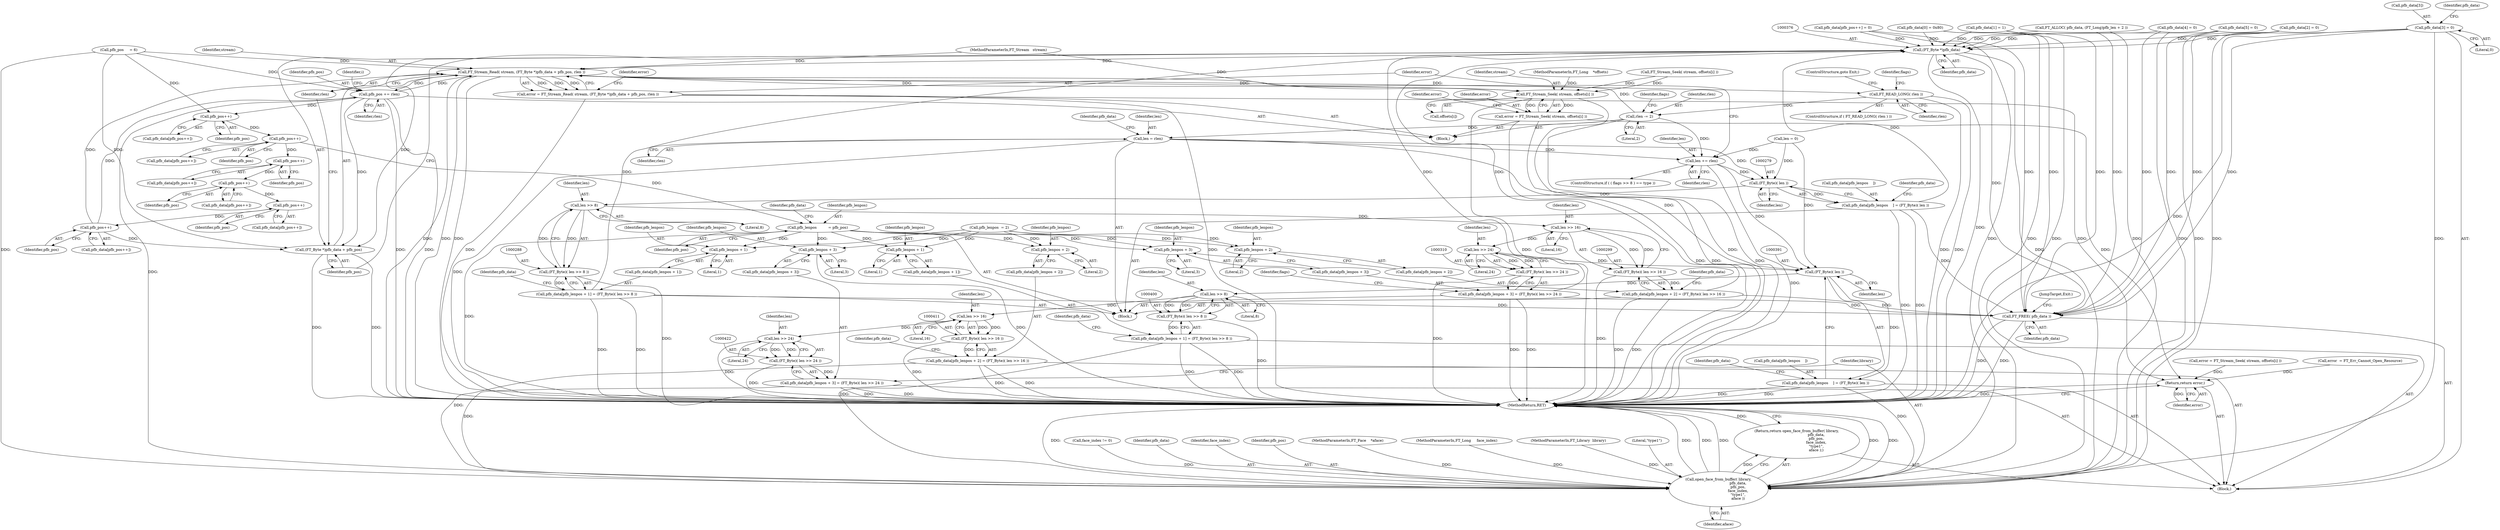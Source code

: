digraph "0_savannah_c69891a1345640096fbf396e8dd567fe879ce233@pointer" {
"1000205" [label="(Call,pfb_data[3] = 0)"];
"1000375" [label="(Call,(FT_Byte *)pfb_data)"];
"1000372" [label="(Call,FT_Stream_Read( stream, (FT_Byte *)pfb_data + pfb_pos, rlen ))"];
"1000244" [label="(Call,FT_Stream_Seek( stream, offsets[i] ))"];
"1000242" [label="(Call,error = FT_Stream_Seek( stream, offsets[i] ))"];
"1000438" [label="(Return,return error;)"];
"1000253" [label="(Call,FT_READ_LONG( rlen ))"];
"1000260" [label="(Call,rlen -= 2)"];
"1000269" [label="(Call,len += rlen)"];
"1000278" [label="(Call,(FT_Byte)( len ))"];
"1000274" [label="(Call,pfb_data[pfb_lenpos    ] = (FT_Byte)( len ))"];
"1000435" [label="(Call,FT_FREE( pfb_data ))"];
"1000289" [label="(Call,len >> 8)"];
"1000287" [label="(Call,(FT_Byte)( len >> 8 ))"];
"1000281" [label="(Call,pfb_data[pfb_lenpos + 1] = (FT_Byte)( len >> 8 ))"];
"1000300" [label="(Call,len >> 16)"];
"1000298" [label="(Call,(FT_Byte)( len >> 16 ))"];
"1000292" [label="(Call,pfb_data[pfb_lenpos + 2] = (FT_Byte)( len >> 16 ))"];
"1000311" [label="(Call,len >> 24)"];
"1000309" [label="(Call,(FT_Byte)( len >> 24 ))"];
"1000303" [label="(Call,pfb_data[pfb_lenpos + 3] = (FT_Byte)( len >> 24 ))"];
"1000390" [label="(Call,(FT_Byte)( len ))"];
"1000386" [label="(Call,pfb_data[pfb_lenpos    ] = (FT_Byte)( len ))"];
"1000427" [label="(Call,open_face_from_buffer( library,\n                                  pfb_data,\n                                  pfb_pos,\n                                  face_index,\n                                  \"type1\",\n                                  aface ))"];
"1000426" [label="(Return,return open_face_from_buffer( library,\n                                  pfb_data,\n                                  pfb_pos,\n                                  face_index,\n                                  \"type1\",\n                                  aface );)"];
"1000401" [label="(Call,len >> 8)"];
"1000399" [label="(Call,(FT_Byte)( len >> 8 ))"];
"1000393" [label="(Call,pfb_data[pfb_lenpos + 1] = (FT_Byte)( len >> 8 ))"];
"1000412" [label="(Call,len >> 16)"];
"1000410" [label="(Call,(FT_Byte)( len >> 16 ))"];
"1000404" [label="(Call,pfb_data[pfb_lenpos + 2] = (FT_Byte)( len >> 16 ))"];
"1000423" [label="(Call,len >> 24)"];
"1000421" [label="(Call,(FT_Byte)( len >> 24 ))"];
"1000415" [label="(Call,pfb_data[pfb_lenpos + 3] = (FT_Byte)( len >> 24 ))"];
"1000332" [label="(Call,len = rlen)"];
"1000370" [label="(Call,error = FT_Stream_Read( stream, (FT_Byte *)pfb_data + pfb_pos, rlen ))"];
"1000383" [label="(Call,pfb_pos += rlen)"];
"1000324" [label="(Call,pfb_pos++)"];
"1000338" [label="(Call,pfb_pos++)"];
"1000343" [label="(Call,pfb_lenpos          = pfb_pos)"];
"1000284" [label="(Call,pfb_lenpos + 1)"];
"1000295" [label="(Call,pfb_lenpos + 2)"];
"1000306" [label="(Call,pfb_lenpos + 3)"];
"1000396" [label="(Call,pfb_lenpos + 1)"];
"1000407" [label="(Call,pfb_lenpos + 2)"];
"1000418" [label="(Call,pfb_lenpos + 3)"];
"1000349" [label="(Call,pfb_pos++)"];
"1000355" [label="(Call,pfb_pos++)"];
"1000361" [label="(Call,pfb_pos++)"];
"1000367" [label="(Call,pfb_pos++)"];
"1000374" [label="(Call,(FT_Byte *)pfb_data + pfb_pos)"];
"1000393" [label="(Call,pfb_data[pfb_lenpos + 1] = (FT_Byte)( len >> 8 ))"];
"1000296" [label="(Identifier,pfb_lenpos)"];
"1000284" [label="(Call,pfb_lenpos + 1)"];
"1000398" [label="(Literal,1)"];
"1000343" [label="(Call,pfb_lenpos          = pfb_pos)"];
"1000397" [label="(Identifier,pfb_lenpos)"];
"1000297" [label="(Literal,2)"];
"1000436" [label="(Identifier,pfb_data)"];
"1000255" [label="(ControlStructure,goto Exit;)"];
"1000409" [label="(Literal,2)"];
"1000337" [label="(Identifier,pfb_data)"];
"1000304" [label="(Call,pfb_data[pfb_lenpos + 3])"];
"1000144" [label="(Call,face_index != 0)"];
"1000384" [label="(Identifier,pfb_pos)"];
"1000419" [label="(Identifier,pfb_lenpos)"];
"1000362" [label="(Identifier,pfb_pos)"];
"1000347" [label="(Call,pfb_data[pfb_pos++])"];
"1000261" [label="(Identifier,rlen)"];
"1000373" [label="(Identifier,stream)"];
"1000190" [label="(Call,pfb_data[0] = 0x80)"];
"1000387" [label="(Call,pfb_data[pfb_lenpos    ])"];
"1000350" [label="(Identifier,pfb_pos)"];
"1000428" [label="(Identifier,library)"];
"1000375" [label="(Call,(FT_Byte *)pfb_data)"];
"1000263" [label="(ControlStructure,if ( ( flags >> 8 ) == type ))"];
"1000420" [label="(Literal,3)"];
"1000378" [label="(Identifier,pfb_pos)"];
"1000278" [label="(Call,(FT_Byte)( len ))"];
"1000385" [label="(Identifier,rlen)"];
"1000206" [label="(Call,pfb_data[3])"];
"1000424" [label="(Identifier,len)"];
"1000266" [label="(Identifier,flags)"];
"1000313" [label="(Literal,24)"];
"1000429" [label="(Identifier,pfb_data)"];
"1000285" [label="(Identifier,pfb_lenpos)"];
"1000406" [label="(Identifier,pfb_data)"];
"1000311" [label="(Call,len >> 24)"];
"1000381" [label="(Identifier,error)"];
"1000426" [label="(Return,return open_face_from_buffer( library,\n                                  pfb_data,\n                                  pfb_pos,\n                                  face_index,\n                                  \"type1\",\n                                  aface );)"];
"1000356" [label="(Identifier,pfb_pos)"];
"1000244" [label="(Call,FT_Stream_Seek( stream, offsets[i] ))"];
"1000258" [label="(Identifier,flags)"];
"1000270" [label="(Identifier,len)"];
"1000417" [label="(Identifier,pfb_data)"];
"1000367" [label="(Call,pfb_pos++)"];
"1000291" [label="(Literal,8)"];
"1000414" [label="(Literal,16)"];
"1000431" [label="(Identifier,face_index)"];
"1000289" [label="(Call,len >> 8)"];
"1000430" [label="(Identifier,pfb_pos)"];
"1000336" [label="(Call,pfb_data[pfb_pos++])"];
"1000427" [label="(Call,open_face_from_buffer( library,\n                                  pfb_data,\n                                  pfb_pos,\n                                  face_index,\n                                  \"type1\",\n                                  aface ))"];
"1000306" [label="(Call,pfb_lenpos + 3)"];
"1000365" [label="(Call,pfb_data[pfb_pos++])"];
"1000293" [label="(Call,pfb_data[pfb_lenpos + 2])"];
"1000334" [label="(Identifier,rlen)"];
"1000435" [label="(Call,FT_FREE( pfb_data ))"];
"1000404" [label="(Call,pfb_data[pfb_lenpos + 2] = (FT_Byte)( len >> 16 ))"];
"1000407" [label="(Call,pfb_lenpos + 2)"];
"1000402" [label="(Identifier,len)"];
"1000395" [label="(Identifier,pfb_data)"];
"1000440" [label="(MethodReturn,RET)"];
"1000421" [label="(Call,(FT_Byte)( len >> 24 ))"];
"1000345" [label="(Identifier,pfb_pos)"];
"1000333" [label="(Identifier,len)"];
"1000295" [label="(Call,pfb_lenpos + 2)"];
"1000415" [label="(Call,pfb_data[pfb_lenpos + 3] = (FT_Byte)( len >> 24 ))"];
"1000423" [label="(Call,len >> 24)"];
"1000396" [label="(Call,pfb_lenpos + 1)"];
"1000226" [label="(Call,len = 0)"];
"1000408" [label="(Identifier,pfb_lenpos)"];
"1000325" [label="(Identifier,pfb_pos)"];
"1000242" [label="(Call,error = FT_Stream_Seek( stream, offsets[i] ))"];
"1000403" [label="(Literal,8)"];
"1000416" [label="(Call,pfb_data[pfb_lenpos + 3])"];
"1000332" [label="(Call,len = rlen)"];
"1000283" [label="(Identifier,pfb_data)"];
"1000425" [label="(Literal,24)"];
"1000338" [label="(Call,pfb_pos++)"];
"1000215" [label="(Call,pfb_data[5] = 0)"];
"1000243" [label="(Identifier,error)"];
"1000290" [label="(Identifier,len)"];
"1000305" [label="(Identifier,pfb_data)"];
"1000392" [label="(Identifier,len)"];
"1000364" [label="(Call,pfb_data[pfb_pos++] = 0)"];
"1000246" [label="(Call,offsets[i])"];
"1000212" [label="(Identifier,pfb_data)"];
"1000439" [label="(Identifier,error)"];
"1000302" [label="(Literal,16)"];
"1000195" [label="(Call,pfb_data[1] = 1)"];
"1000253" [label="(Call,FT_READ_LONG( rlen ))"];
"1000182" [label="(Call,FT_ALLOC( pfb_data, (FT_Long)pfb_len + 2 ))"];
"1000223" [label="(Call,pfb_lenpos  = 2)"];
"1000361" [label="(Call,pfb_pos++)"];
"1000412" [label="(Call,len >> 16)"];
"1000303" [label="(Call,pfb_data[pfb_lenpos + 3] = (FT_Byte)( len >> 24 ))"];
"1000339" [label="(Identifier,pfb_pos)"];
"1000250" [label="(Identifier,error)"];
"1000433" [label="(Identifier,aface)"];
"1000355" [label="(Call,pfb_pos++)"];
"1000280" [label="(Identifier,len)"];
"1000399" [label="(Call,(FT_Byte)( len >> 8 ))"];
"1000312" [label="(Identifier,len)"];
"1000241" [label="(Block,)"];
"1000205" [label="(Call,pfb_data[3] = 0)"];
"1000410" [label="(Call,(FT_Byte)( len >> 16 ))"];
"1000383" [label="(Call,pfb_pos += rlen)"];
"1000240" [label="(Identifier,i)"];
"1000281" [label="(Call,pfb_data[pfb_lenpos + 1] = (FT_Byte)( len >> 8 ))"];
"1000401" [label="(Call,len >> 8)"];
"1000405" [label="(Call,pfb_data[pfb_lenpos + 2])"];
"1000109" [label="(MethodParameterIn,FT_Stream   stream)"];
"1000260" [label="(Call,rlen -= 2)"];
"1000110" [label="(MethodParameterIn,FT_Long    *offsets)"];
"1000162" [label="(Call,error = FT_Stream_Seek( stream, offsets[i] ))"];
"1000437" [label="(JumpTarget,Exit:)"];
"1000309" [label="(Call,(FT_Byte)( len >> 24 ))"];
"1000113" [label="(MethodParameterIn,FT_Face    *aface)"];
"1000374" [label="(Call,(FT_Byte *)pfb_data + pfb_pos)"];
"1000368" [label="(Identifier,pfb_pos)"];
"1000301" [label="(Identifier,len)"];
"1000307" [label="(Identifier,pfb_lenpos)"];
"1000282" [label="(Call,pfb_data[pfb_lenpos + 1])"];
"1000294" [label="(Identifier,pfb_data)"];
"1000349" [label="(Call,pfb_pos++)"];
"1000322" [label="(Call,pfb_data[pfb_pos++])"];
"1000418" [label="(Call,pfb_lenpos + 3)"];
"1000274" [label="(Call,pfb_data[pfb_lenpos    ] = (FT_Byte)( len ))"];
"1000438" [label="(Return,return error;)"];
"1000359" [label="(Call,pfb_data[pfb_pos++])"];
"1000164" [label="(Call,FT_Stream_Seek( stream, offsets[i] ))"];
"1000348" [label="(Identifier,pfb_data)"];
"1000210" [label="(Call,pfb_data[4] = 0)"];
"1000275" [label="(Call,pfb_data[pfb_lenpos    ])"];
"1000273" [label="(Block,)"];
"1000254" [label="(Identifier,rlen)"];
"1000262" [label="(Literal,2)"];
"1000413" [label="(Identifier,len)"];
"1000286" [label="(Literal,1)"];
"1000394" [label="(Call,pfb_data[pfb_lenpos + 1])"];
"1000245" [label="(Identifier,stream)"];
"1000372" [label="(Call,FT_Stream_Read( stream, (FT_Byte *)pfb_data + pfb_pos, rlen ))"];
"1000353" [label="(Call,pfb_data[pfb_pos++])"];
"1000271" [label="(Identifier,rlen)"];
"1000300" [label="(Call,len >> 16)"];
"1000269" [label="(Call,len += rlen)"];
"1000114" [label="(Block,)"];
"1000220" [label="(Call,pfb_pos     = 6)"];
"1000390" [label="(Call,(FT_Byte)( len ))"];
"1000287" [label="(Call,(FT_Byte)( len >> 8 ))"];
"1000112" [label="(MethodParameterIn,FT_Long     face_index)"];
"1000298" [label="(Call,(FT_Byte)( len >> 16 ))"];
"1000200" [label="(Call,pfb_data[2] = 0)"];
"1000317" [label="(Identifier,flags)"];
"1000209" [label="(Literal,0)"];
"1000370" [label="(Call,error = FT_Stream_Read( stream, (FT_Byte *)pfb_data + pfb_pos, rlen ))"];
"1000371" [label="(Identifier,error)"];
"1000292" [label="(Call,pfb_data[pfb_lenpos + 2] = (FT_Byte)( len >> 16 ))"];
"1000344" [label="(Identifier,pfb_lenpos)"];
"1000377" [label="(Identifier,pfb_data)"];
"1000308" [label="(Literal,3)"];
"1000252" [label="(ControlStructure,if ( FT_READ_LONG( rlen ) ))"];
"1000386" [label="(Call,pfb_data[pfb_lenpos    ] = (FT_Byte)( len ))"];
"1000324" [label="(Call,pfb_pos++)"];
"1000108" [label="(MethodParameterIn,FT_Library  library)"];
"1000379" [label="(Identifier,rlen)"];
"1000116" [label="(Call,error  = FT_Err_Cannot_Open_Resource)"];
"1000432" [label="(Literal,\"type1\")"];
"1000205" -> "1000114"  [label="AST: "];
"1000205" -> "1000209"  [label="CFG: "];
"1000206" -> "1000205"  [label="AST: "];
"1000209" -> "1000205"  [label="AST: "];
"1000212" -> "1000205"  [label="CFG: "];
"1000205" -> "1000440"  [label="DDG: "];
"1000205" -> "1000375"  [label="DDG: "];
"1000205" -> "1000427"  [label="DDG: "];
"1000205" -> "1000435"  [label="DDG: "];
"1000375" -> "1000374"  [label="AST: "];
"1000375" -> "1000377"  [label="CFG: "];
"1000376" -> "1000375"  [label="AST: "];
"1000377" -> "1000375"  [label="AST: "];
"1000378" -> "1000375"  [label="CFG: "];
"1000375" -> "1000440"  [label="DDG: "];
"1000375" -> "1000372"  [label="DDG: "];
"1000375" -> "1000374"  [label="DDG: "];
"1000364" -> "1000375"  [label="DDG: "];
"1000281" -> "1000375"  [label="DDG: "];
"1000274" -> "1000375"  [label="DDG: "];
"1000303" -> "1000375"  [label="DDG: "];
"1000190" -> "1000375"  [label="DDG: "];
"1000210" -> "1000375"  [label="DDG: "];
"1000195" -> "1000375"  [label="DDG: "];
"1000182" -> "1000375"  [label="DDG: "];
"1000200" -> "1000375"  [label="DDG: "];
"1000292" -> "1000375"  [label="DDG: "];
"1000215" -> "1000375"  [label="DDG: "];
"1000375" -> "1000427"  [label="DDG: "];
"1000375" -> "1000435"  [label="DDG: "];
"1000372" -> "1000370"  [label="AST: "];
"1000372" -> "1000379"  [label="CFG: "];
"1000373" -> "1000372"  [label="AST: "];
"1000374" -> "1000372"  [label="AST: "];
"1000379" -> "1000372"  [label="AST: "];
"1000370" -> "1000372"  [label="CFG: "];
"1000372" -> "1000440"  [label="DDG: "];
"1000372" -> "1000440"  [label="DDG: "];
"1000372" -> "1000440"  [label="DDG: "];
"1000372" -> "1000244"  [label="DDG: "];
"1000372" -> "1000253"  [label="DDG: "];
"1000372" -> "1000370"  [label="DDG: "];
"1000372" -> "1000370"  [label="DDG: "];
"1000372" -> "1000370"  [label="DDG: "];
"1000244" -> "1000372"  [label="DDG: "];
"1000109" -> "1000372"  [label="DDG: "];
"1000220" -> "1000372"  [label="DDG: "];
"1000383" -> "1000372"  [label="DDG: "];
"1000367" -> "1000372"  [label="DDG: "];
"1000260" -> "1000372"  [label="DDG: "];
"1000372" -> "1000383"  [label="DDG: "];
"1000244" -> "1000242"  [label="AST: "];
"1000244" -> "1000246"  [label="CFG: "];
"1000245" -> "1000244"  [label="AST: "];
"1000246" -> "1000244"  [label="AST: "];
"1000242" -> "1000244"  [label="CFG: "];
"1000244" -> "1000440"  [label="DDG: "];
"1000244" -> "1000440"  [label="DDG: "];
"1000244" -> "1000242"  [label="DDG: "];
"1000244" -> "1000242"  [label="DDG: "];
"1000164" -> "1000244"  [label="DDG: "];
"1000164" -> "1000244"  [label="DDG: "];
"1000109" -> "1000244"  [label="DDG: "];
"1000110" -> "1000244"  [label="DDG: "];
"1000242" -> "1000241"  [label="AST: "];
"1000243" -> "1000242"  [label="AST: "];
"1000250" -> "1000242"  [label="CFG: "];
"1000242" -> "1000440"  [label="DDG: "];
"1000242" -> "1000440"  [label="DDG: "];
"1000242" -> "1000438"  [label="DDG: "];
"1000438" -> "1000114"  [label="AST: "];
"1000438" -> "1000439"  [label="CFG: "];
"1000439" -> "1000438"  [label="AST: "];
"1000440" -> "1000438"  [label="CFG: "];
"1000438" -> "1000440"  [label="DDG: "];
"1000439" -> "1000438"  [label="DDG: "];
"1000116" -> "1000438"  [label="DDG: "];
"1000162" -> "1000438"  [label="DDG: "];
"1000370" -> "1000438"  [label="DDG: "];
"1000253" -> "1000252"  [label="AST: "];
"1000253" -> "1000254"  [label="CFG: "];
"1000254" -> "1000253"  [label="AST: "];
"1000255" -> "1000253"  [label="CFG: "];
"1000258" -> "1000253"  [label="CFG: "];
"1000253" -> "1000440"  [label="DDG: "];
"1000253" -> "1000440"  [label="DDG: "];
"1000253" -> "1000260"  [label="DDG: "];
"1000260" -> "1000241"  [label="AST: "];
"1000260" -> "1000262"  [label="CFG: "];
"1000261" -> "1000260"  [label="AST: "];
"1000262" -> "1000260"  [label="AST: "];
"1000266" -> "1000260"  [label="CFG: "];
"1000260" -> "1000440"  [label="DDG: "];
"1000260" -> "1000269"  [label="DDG: "];
"1000260" -> "1000332"  [label="DDG: "];
"1000269" -> "1000263"  [label="AST: "];
"1000269" -> "1000271"  [label="CFG: "];
"1000270" -> "1000269"  [label="AST: "];
"1000271" -> "1000269"  [label="AST: "];
"1000371" -> "1000269"  [label="CFG: "];
"1000269" -> "1000440"  [label="DDG: "];
"1000332" -> "1000269"  [label="DDG: "];
"1000226" -> "1000269"  [label="DDG: "];
"1000269" -> "1000278"  [label="DDG: "];
"1000269" -> "1000390"  [label="DDG: "];
"1000278" -> "1000274"  [label="AST: "];
"1000278" -> "1000280"  [label="CFG: "];
"1000279" -> "1000278"  [label="AST: "];
"1000280" -> "1000278"  [label="AST: "];
"1000274" -> "1000278"  [label="CFG: "];
"1000278" -> "1000274"  [label="DDG: "];
"1000332" -> "1000278"  [label="DDG: "];
"1000226" -> "1000278"  [label="DDG: "];
"1000278" -> "1000289"  [label="DDG: "];
"1000274" -> "1000273"  [label="AST: "];
"1000275" -> "1000274"  [label="AST: "];
"1000283" -> "1000274"  [label="CFG: "];
"1000274" -> "1000440"  [label="DDG: "];
"1000274" -> "1000440"  [label="DDG: "];
"1000274" -> "1000435"  [label="DDG: "];
"1000435" -> "1000114"  [label="AST: "];
"1000435" -> "1000436"  [label="CFG: "];
"1000436" -> "1000435"  [label="AST: "];
"1000437" -> "1000435"  [label="CFG: "];
"1000435" -> "1000440"  [label="DDG: "];
"1000435" -> "1000440"  [label="DDG: "];
"1000364" -> "1000435"  [label="DDG: "];
"1000281" -> "1000435"  [label="DDG: "];
"1000303" -> "1000435"  [label="DDG: "];
"1000190" -> "1000435"  [label="DDG: "];
"1000210" -> "1000435"  [label="DDG: "];
"1000195" -> "1000435"  [label="DDG: "];
"1000182" -> "1000435"  [label="DDG: "];
"1000200" -> "1000435"  [label="DDG: "];
"1000292" -> "1000435"  [label="DDG: "];
"1000215" -> "1000435"  [label="DDG: "];
"1000289" -> "1000287"  [label="AST: "];
"1000289" -> "1000291"  [label="CFG: "];
"1000290" -> "1000289"  [label="AST: "];
"1000291" -> "1000289"  [label="AST: "];
"1000287" -> "1000289"  [label="CFG: "];
"1000289" -> "1000287"  [label="DDG: "];
"1000289" -> "1000287"  [label="DDG: "];
"1000289" -> "1000300"  [label="DDG: "];
"1000287" -> "1000281"  [label="AST: "];
"1000288" -> "1000287"  [label="AST: "];
"1000281" -> "1000287"  [label="CFG: "];
"1000287" -> "1000440"  [label="DDG: "];
"1000287" -> "1000281"  [label="DDG: "];
"1000281" -> "1000273"  [label="AST: "];
"1000282" -> "1000281"  [label="AST: "];
"1000294" -> "1000281"  [label="CFG: "];
"1000281" -> "1000440"  [label="DDG: "];
"1000281" -> "1000440"  [label="DDG: "];
"1000300" -> "1000298"  [label="AST: "];
"1000300" -> "1000302"  [label="CFG: "];
"1000301" -> "1000300"  [label="AST: "];
"1000302" -> "1000300"  [label="AST: "];
"1000298" -> "1000300"  [label="CFG: "];
"1000300" -> "1000298"  [label="DDG: "];
"1000300" -> "1000298"  [label="DDG: "];
"1000300" -> "1000311"  [label="DDG: "];
"1000298" -> "1000292"  [label="AST: "];
"1000299" -> "1000298"  [label="AST: "];
"1000292" -> "1000298"  [label="CFG: "];
"1000298" -> "1000440"  [label="DDG: "];
"1000298" -> "1000292"  [label="DDG: "];
"1000292" -> "1000273"  [label="AST: "];
"1000293" -> "1000292"  [label="AST: "];
"1000305" -> "1000292"  [label="CFG: "];
"1000292" -> "1000440"  [label="DDG: "];
"1000292" -> "1000440"  [label="DDG: "];
"1000311" -> "1000309"  [label="AST: "];
"1000311" -> "1000313"  [label="CFG: "];
"1000312" -> "1000311"  [label="AST: "];
"1000313" -> "1000311"  [label="AST: "];
"1000309" -> "1000311"  [label="CFG: "];
"1000311" -> "1000309"  [label="DDG: "];
"1000311" -> "1000309"  [label="DDG: "];
"1000311" -> "1000390"  [label="DDG: "];
"1000309" -> "1000303"  [label="AST: "];
"1000310" -> "1000309"  [label="AST: "];
"1000303" -> "1000309"  [label="CFG: "];
"1000309" -> "1000440"  [label="DDG: "];
"1000309" -> "1000303"  [label="DDG: "];
"1000303" -> "1000273"  [label="AST: "];
"1000304" -> "1000303"  [label="AST: "];
"1000317" -> "1000303"  [label="CFG: "];
"1000303" -> "1000440"  [label="DDG: "];
"1000303" -> "1000440"  [label="DDG: "];
"1000390" -> "1000386"  [label="AST: "];
"1000390" -> "1000392"  [label="CFG: "];
"1000391" -> "1000390"  [label="AST: "];
"1000392" -> "1000390"  [label="AST: "];
"1000386" -> "1000390"  [label="CFG: "];
"1000390" -> "1000386"  [label="DDG: "];
"1000332" -> "1000390"  [label="DDG: "];
"1000226" -> "1000390"  [label="DDG: "];
"1000390" -> "1000401"  [label="DDG: "];
"1000386" -> "1000114"  [label="AST: "];
"1000387" -> "1000386"  [label="AST: "];
"1000395" -> "1000386"  [label="CFG: "];
"1000386" -> "1000440"  [label="DDG: "];
"1000386" -> "1000440"  [label="DDG: "];
"1000386" -> "1000427"  [label="DDG: "];
"1000427" -> "1000426"  [label="AST: "];
"1000427" -> "1000433"  [label="CFG: "];
"1000428" -> "1000427"  [label="AST: "];
"1000429" -> "1000427"  [label="AST: "];
"1000430" -> "1000427"  [label="AST: "];
"1000431" -> "1000427"  [label="AST: "];
"1000432" -> "1000427"  [label="AST: "];
"1000433" -> "1000427"  [label="AST: "];
"1000426" -> "1000427"  [label="CFG: "];
"1000427" -> "1000440"  [label="DDG: "];
"1000427" -> "1000440"  [label="DDG: "];
"1000427" -> "1000440"  [label="DDG: "];
"1000427" -> "1000440"  [label="DDG: "];
"1000427" -> "1000440"  [label="DDG: "];
"1000427" -> "1000440"  [label="DDG: "];
"1000427" -> "1000426"  [label="DDG: "];
"1000108" -> "1000427"  [label="DDG: "];
"1000364" -> "1000427"  [label="DDG: "];
"1000404" -> "1000427"  [label="DDG: "];
"1000215" -> "1000427"  [label="DDG: "];
"1000190" -> "1000427"  [label="DDG: "];
"1000415" -> "1000427"  [label="DDG: "];
"1000210" -> "1000427"  [label="DDG: "];
"1000195" -> "1000427"  [label="DDG: "];
"1000182" -> "1000427"  [label="DDG: "];
"1000393" -> "1000427"  [label="DDG: "];
"1000200" -> "1000427"  [label="DDG: "];
"1000220" -> "1000427"  [label="DDG: "];
"1000383" -> "1000427"  [label="DDG: "];
"1000144" -> "1000427"  [label="DDG: "];
"1000112" -> "1000427"  [label="DDG: "];
"1000113" -> "1000427"  [label="DDG: "];
"1000426" -> "1000114"  [label="AST: "];
"1000440" -> "1000426"  [label="CFG: "];
"1000426" -> "1000440"  [label="DDG: "];
"1000401" -> "1000399"  [label="AST: "];
"1000401" -> "1000403"  [label="CFG: "];
"1000402" -> "1000401"  [label="AST: "];
"1000403" -> "1000401"  [label="AST: "];
"1000399" -> "1000401"  [label="CFG: "];
"1000401" -> "1000399"  [label="DDG: "];
"1000401" -> "1000399"  [label="DDG: "];
"1000401" -> "1000412"  [label="DDG: "];
"1000399" -> "1000393"  [label="AST: "];
"1000400" -> "1000399"  [label="AST: "];
"1000393" -> "1000399"  [label="CFG: "];
"1000399" -> "1000440"  [label="DDG: "];
"1000399" -> "1000393"  [label="DDG: "];
"1000393" -> "1000114"  [label="AST: "];
"1000394" -> "1000393"  [label="AST: "];
"1000406" -> "1000393"  [label="CFG: "];
"1000393" -> "1000440"  [label="DDG: "];
"1000393" -> "1000440"  [label="DDG: "];
"1000412" -> "1000410"  [label="AST: "];
"1000412" -> "1000414"  [label="CFG: "];
"1000413" -> "1000412"  [label="AST: "];
"1000414" -> "1000412"  [label="AST: "];
"1000410" -> "1000412"  [label="CFG: "];
"1000412" -> "1000410"  [label="DDG: "];
"1000412" -> "1000410"  [label="DDG: "];
"1000412" -> "1000423"  [label="DDG: "];
"1000410" -> "1000404"  [label="AST: "];
"1000411" -> "1000410"  [label="AST: "];
"1000404" -> "1000410"  [label="CFG: "];
"1000410" -> "1000440"  [label="DDG: "];
"1000410" -> "1000404"  [label="DDG: "];
"1000404" -> "1000114"  [label="AST: "];
"1000405" -> "1000404"  [label="AST: "];
"1000417" -> "1000404"  [label="CFG: "];
"1000404" -> "1000440"  [label="DDG: "];
"1000404" -> "1000440"  [label="DDG: "];
"1000423" -> "1000421"  [label="AST: "];
"1000423" -> "1000425"  [label="CFG: "];
"1000424" -> "1000423"  [label="AST: "];
"1000425" -> "1000423"  [label="AST: "];
"1000421" -> "1000423"  [label="CFG: "];
"1000423" -> "1000440"  [label="DDG: "];
"1000423" -> "1000421"  [label="DDG: "];
"1000423" -> "1000421"  [label="DDG: "];
"1000421" -> "1000415"  [label="AST: "];
"1000422" -> "1000421"  [label="AST: "];
"1000415" -> "1000421"  [label="CFG: "];
"1000421" -> "1000440"  [label="DDG: "];
"1000421" -> "1000415"  [label="DDG: "];
"1000415" -> "1000114"  [label="AST: "];
"1000416" -> "1000415"  [label="AST: "];
"1000428" -> "1000415"  [label="CFG: "];
"1000415" -> "1000440"  [label="DDG: "];
"1000415" -> "1000440"  [label="DDG: "];
"1000332" -> "1000273"  [label="AST: "];
"1000332" -> "1000334"  [label="CFG: "];
"1000333" -> "1000332"  [label="AST: "];
"1000334" -> "1000332"  [label="AST: "];
"1000337" -> "1000332"  [label="CFG: "];
"1000332" -> "1000440"  [label="DDG: "];
"1000370" -> "1000241"  [label="AST: "];
"1000371" -> "1000370"  [label="AST: "];
"1000381" -> "1000370"  [label="CFG: "];
"1000370" -> "1000440"  [label="DDG: "];
"1000370" -> "1000440"  [label="DDG: "];
"1000383" -> "1000241"  [label="AST: "];
"1000383" -> "1000385"  [label="CFG: "];
"1000384" -> "1000383"  [label="AST: "];
"1000385" -> "1000383"  [label="AST: "];
"1000240" -> "1000383"  [label="CFG: "];
"1000383" -> "1000440"  [label="DDG: "];
"1000383" -> "1000440"  [label="DDG: "];
"1000383" -> "1000324"  [label="DDG: "];
"1000383" -> "1000374"  [label="DDG: "];
"1000220" -> "1000383"  [label="DDG: "];
"1000367" -> "1000383"  [label="DDG: "];
"1000324" -> "1000322"  [label="AST: "];
"1000324" -> "1000325"  [label="CFG: "];
"1000325" -> "1000324"  [label="AST: "];
"1000322" -> "1000324"  [label="CFG: "];
"1000220" -> "1000324"  [label="DDG: "];
"1000324" -> "1000338"  [label="DDG: "];
"1000338" -> "1000336"  [label="AST: "];
"1000338" -> "1000339"  [label="CFG: "];
"1000339" -> "1000338"  [label="AST: "];
"1000336" -> "1000338"  [label="CFG: "];
"1000338" -> "1000343"  [label="DDG: "];
"1000338" -> "1000349"  [label="DDG: "];
"1000343" -> "1000273"  [label="AST: "];
"1000343" -> "1000345"  [label="CFG: "];
"1000344" -> "1000343"  [label="AST: "];
"1000345" -> "1000343"  [label="AST: "];
"1000348" -> "1000343"  [label="CFG: "];
"1000343" -> "1000440"  [label="DDG: "];
"1000343" -> "1000284"  [label="DDG: "];
"1000343" -> "1000295"  [label="DDG: "];
"1000343" -> "1000306"  [label="DDG: "];
"1000343" -> "1000396"  [label="DDG: "];
"1000343" -> "1000407"  [label="DDG: "];
"1000343" -> "1000418"  [label="DDG: "];
"1000284" -> "1000282"  [label="AST: "];
"1000284" -> "1000286"  [label="CFG: "];
"1000285" -> "1000284"  [label="AST: "];
"1000286" -> "1000284"  [label="AST: "];
"1000282" -> "1000284"  [label="CFG: "];
"1000223" -> "1000284"  [label="DDG: "];
"1000295" -> "1000293"  [label="AST: "];
"1000295" -> "1000297"  [label="CFG: "];
"1000296" -> "1000295"  [label="AST: "];
"1000297" -> "1000295"  [label="AST: "];
"1000293" -> "1000295"  [label="CFG: "];
"1000223" -> "1000295"  [label="DDG: "];
"1000306" -> "1000304"  [label="AST: "];
"1000306" -> "1000308"  [label="CFG: "];
"1000307" -> "1000306"  [label="AST: "];
"1000308" -> "1000306"  [label="AST: "];
"1000304" -> "1000306"  [label="CFG: "];
"1000223" -> "1000306"  [label="DDG: "];
"1000396" -> "1000394"  [label="AST: "];
"1000396" -> "1000398"  [label="CFG: "];
"1000397" -> "1000396"  [label="AST: "];
"1000398" -> "1000396"  [label="AST: "];
"1000394" -> "1000396"  [label="CFG: "];
"1000223" -> "1000396"  [label="DDG: "];
"1000407" -> "1000405"  [label="AST: "];
"1000407" -> "1000409"  [label="CFG: "];
"1000408" -> "1000407"  [label="AST: "];
"1000409" -> "1000407"  [label="AST: "];
"1000405" -> "1000407"  [label="CFG: "];
"1000223" -> "1000407"  [label="DDG: "];
"1000418" -> "1000416"  [label="AST: "];
"1000418" -> "1000420"  [label="CFG: "];
"1000419" -> "1000418"  [label="AST: "];
"1000420" -> "1000418"  [label="AST: "];
"1000416" -> "1000418"  [label="CFG: "];
"1000418" -> "1000440"  [label="DDG: "];
"1000223" -> "1000418"  [label="DDG: "];
"1000349" -> "1000347"  [label="AST: "];
"1000349" -> "1000350"  [label="CFG: "];
"1000350" -> "1000349"  [label="AST: "];
"1000347" -> "1000349"  [label="CFG: "];
"1000349" -> "1000355"  [label="DDG: "];
"1000355" -> "1000353"  [label="AST: "];
"1000355" -> "1000356"  [label="CFG: "];
"1000356" -> "1000355"  [label="AST: "];
"1000353" -> "1000355"  [label="CFG: "];
"1000355" -> "1000361"  [label="DDG: "];
"1000361" -> "1000359"  [label="AST: "];
"1000361" -> "1000362"  [label="CFG: "];
"1000362" -> "1000361"  [label="AST: "];
"1000359" -> "1000361"  [label="CFG: "];
"1000361" -> "1000367"  [label="DDG: "];
"1000367" -> "1000365"  [label="AST: "];
"1000367" -> "1000368"  [label="CFG: "];
"1000368" -> "1000367"  [label="AST: "];
"1000365" -> "1000367"  [label="CFG: "];
"1000367" -> "1000374"  [label="DDG: "];
"1000374" -> "1000378"  [label="CFG: "];
"1000378" -> "1000374"  [label="AST: "];
"1000379" -> "1000374"  [label="CFG: "];
"1000374" -> "1000440"  [label="DDG: "];
"1000374" -> "1000440"  [label="DDG: "];
"1000220" -> "1000374"  [label="DDG: "];
}
